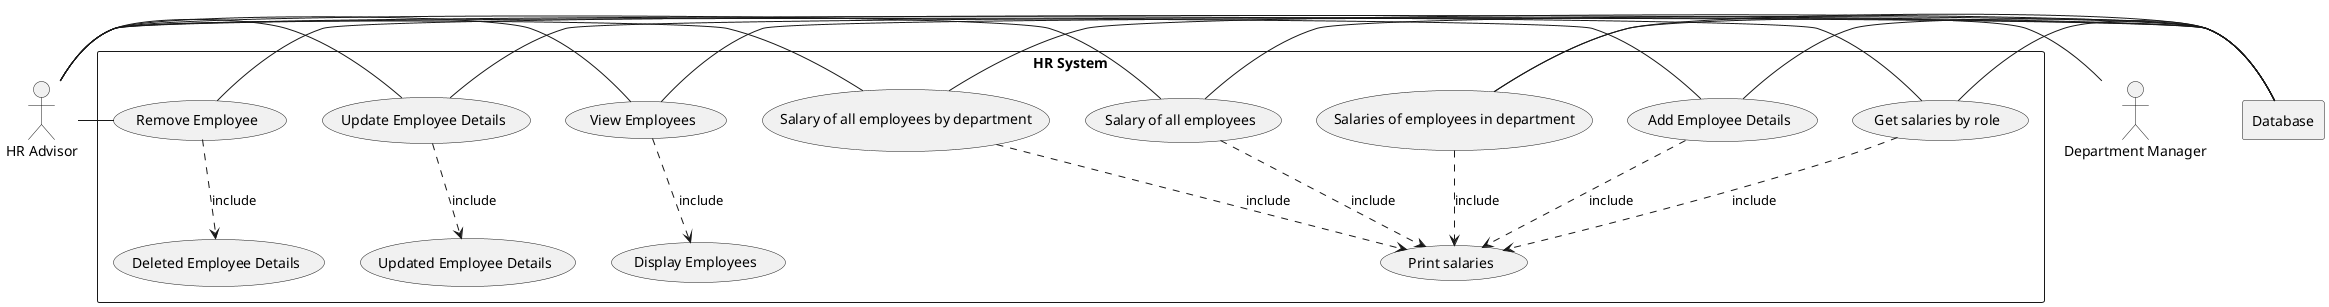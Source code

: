 @startuml

actor HR as "HR Advisor"
actor DM as "Department Manager"

rectangle Database

rectangle "HR System" {


    usecase UC1 as "Salary of all employees"
    usecase UC2 as "Salary of all employees by department"
    usecase UC3 as "Salaries of employees in department"
    usecase UC4 as "Get salaries by role"
    usecase UC5 as "Add Employee Details"
    usecase UC6 as "View Employees"
    usecase UC7 as "Update Employee Details"
    usecase UC8 as "Remove Employee"

    usecase UCa as "Print salaries"
    usecase UCA as "Display Employees"
    usecase ucaUpdate as "Updated Employee Details"
    usecase ucaDelete as "Deleted Employee Details"

    HR - UC1
    HR - UC2
    HR - UC4
    HR - UC5
    HR - UC6
    HR - UC7
    HR - UC8

    DM - UC3


    UC1 ..> UCa : include
    UC1 - Database

    UC2 ..> UCa : include
    UC2 - Database

    UC3 ..> UCa : include
    UC3 - Database

    UC4 ..> UCa : include
    UC4 - Database

    UC5 ..> UCa : include
    UC5 - Database

    UC6 ..> UCA : include
    UC6 - Database

    UC7 ..> ucaUpdate : include
    UC7 - Database

    UC8 ..> ucaDelete : include
    UC8 - Database


}

@enduml